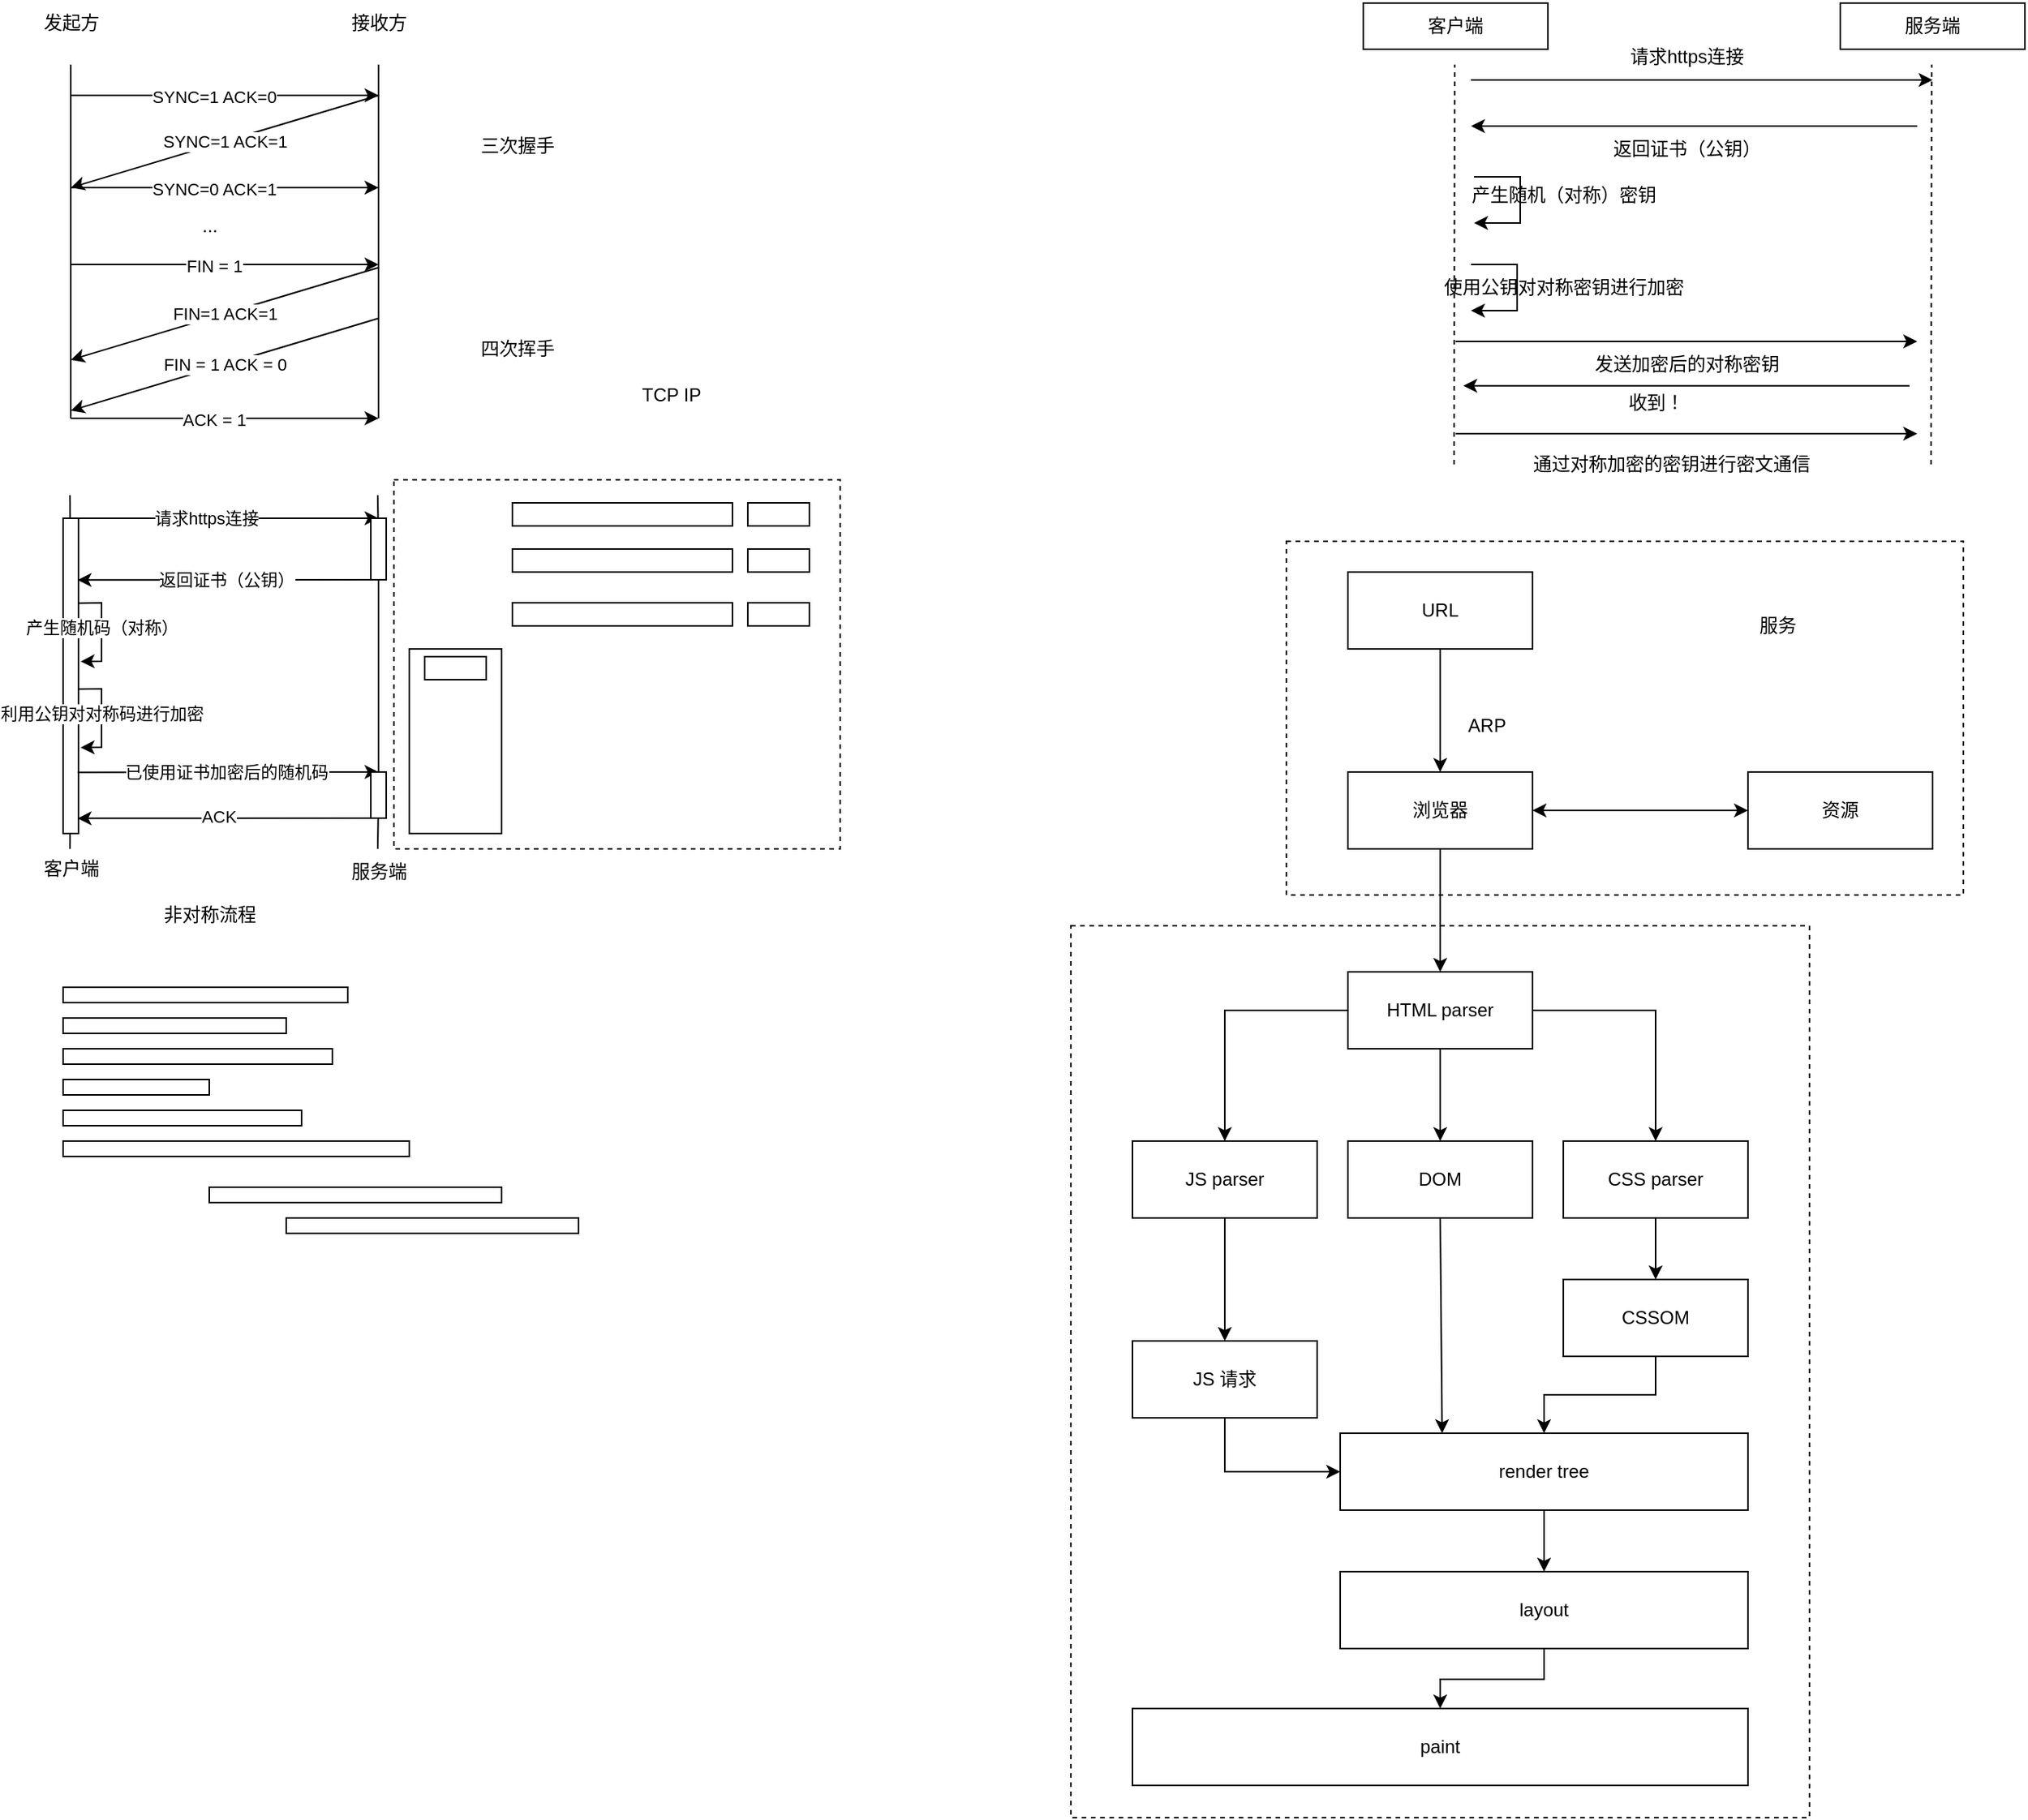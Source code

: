 <mxfile version="24.2.5" type="device">
  <diagram id="9QaqoEUcsIEGfBQhGI3q" name="Page-1">
    <mxGraphModel dx="1719" dy="553" grid="1" gridSize="10" guides="1" tooltips="1" connect="1" arrows="1" fold="1" page="1" pageScale="1" pageWidth="827" pageHeight="1169" math="0" shadow="0">
      <root>
        <mxCell id="0" />
        <mxCell id="1" parent="0" />
        <mxCell id="NIXMcVI8Ff-R636Ted0A-59" value="" style="rounded=0;whiteSpace=wrap;html=1;dashed=1;" vertex="1" parent="1">
          <mxGeometry x="-510" y="370" width="290" height="240" as="geometry" />
        </mxCell>
        <mxCell id="NIXMcVI8Ff-R636Ted0A-58" value="" style="rounded=0;whiteSpace=wrap;html=1;" vertex="1" parent="1">
          <mxGeometry x="-500" y="480" width="60" height="120" as="geometry" />
        </mxCell>
        <mxCell id="UWeIgNCarTInUxtCSZPL-55" value="" style="rounded=0;whiteSpace=wrap;html=1;dashed=1;" parent="1" vertex="1">
          <mxGeometry x="-70" y="660" width="480" height="580" as="geometry" />
        </mxCell>
        <mxCell id="UWeIgNCarTInUxtCSZPL-30" value="" style="rounded=0;whiteSpace=wrap;dashed=1;" parent="1" vertex="1">
          <mxGeometry x="70" y="410" width="440" height="230" as="geometry" />
        </mxCell>
        <mxCell id="UWeIgNCarTInUxtCSZPL-1" value="客户端" style="rounded=0;whiteSpace=wrap;html=1;" parent="1" vertex="1">
          <mxGeometry x="120" y="60" width="120" height="30" as="geometry" />
        </mxCell>
        <mxCell id="UWeIgNCarTInUxtCSZPL-2" value="服务端" style="rounded=0;whiteSpace=wrap;html=1;" parent="1" vertex="1">
          <mxGeometry x="430" y="60" width="120" height="30" as="geometry" />
        </mxCell>
        <mxCell id="UWeIgNCarTInUxtCSZPL-4" value="" style="endArrow=none;dashed=1;html=1;rounded=0;" parent="1" edge="1">
          <mxGeometry width="50" height="50" relative="1" as="geometry">
            <mxPoint x="179" y="360" as="sourcePoint" />
            <mxPoint x="179.41" y="100" as="targetPoint" />
          </mxGeometry>
        </mxCell>
        <mxCell id="UWeIgNCarTInUxtCSZPL-5" value="" style="endArrow=none;dashed=1;html=1;rounded=0;" parent="1" edge="1">
          <mxGeometry width="50" height="50" relative="1" as="geometry">
            <mxPoint x="489" y="360" as="sourcePoint" />
            <mxPoint x="489.41" y="100" as="targetPoint" />
          </mxGeometry>
        </mxCell>
        <mxCell id="UWeIgNCarTInUxtCSZPL-6" value="" style="endArrow=classic;html=1;rounded=0;" parent="1" edge="1">
          <mxGeometry width="50" height="50" relative="1" as="geometry">
            <mxPoint x="190" y="110" as="sourcePoint" />
            <mxPoint x="490" y="110" as="targetPoint" />
          </mxGeometry>
        </mxCell>
        <mxCell id="UWeIgNCarTInUxtCSZPL-7" value="请求https连接" style="text;html=1;align=center;verticalAlign=middle;resizable=0;points=[];autosize=1;strokeColor=none;fillColor=none;" parent="1" vertex="1">
          <mxGeometry x="280" y="80" width="100" height="30" as="geometry" />
        </mxCell>
        <mxCell id="UWeIgNCarTInUxtCSZPL-8" value="" style="endArrow=classic;html=1;rounded=0;" parent="1" edge="1">
          <mxGeometry width="50" height="50" relative="1" as="geometry">
            <mxPoint x="480" y="140" as="sourcePoint" />
            <mxPoint x="190" y="140" as="targetPoint" />
          </mxGeometry>
        </mxCell>
        <mxCell id="UWeIgNCarTInUxtCSZPL-9" value="返回证书（公钥）" style="text;html=1;align=center;verticalAlign=middle;resizable=0;points=[];autosize=1;strokeColor=none;fillColor=none;" parent="1" vertex="1">
          <mxGeometry x="270" y="140" width="120" height="30" as="geometry" />
        </mxCell>
        <mxCell id="UWeIgNCarTInUxtCSZPL-10" value="" style="endArrow=classic;html=1;rounded=0;" parent="1" edge="1">
          <mxGeometry width="50" height="50" relative="1" as="geometry">
            <mxPoint x="192" y="173" as="sourcePoint" />
            <mxPoint x="192" y="203" as="targetPoint" />
            <Array as="points">
              <mxPoint x="222" y="173" />
              <mxPoint x="222" y="203" />
            </Array>
          </mxGeometry>
        </mxCell>
        <mxCell id="UWeIgNCarTInUxtCSZPL-11" value="产生随机（对称）密钥" style="text;html=1;align=center;verticalAlign=middle;resizable=0;points=[];autosize=1;strokeColor=none;fillColor=none;" parent="1" vertex="1">
          <mxGeometry x="180" y="170" width="140" height="30" as="geometry" />
        </mxCell>
        <mxCell id="UWeIgNCarTInUxtCSZPL-12" value="" style="endArrow=classic;html=1;rounded=0;" parent="1" edge="1">
          <mxGeometry width="50" height="50" relative="1" as="geometry">
            <mxPoint x="190" y="230" as="sourcePoint" />
            <mxPoint x="190" y="260" as="targetPoint" />
            <Array as="points">
              <mxPoint x="220" y="230" />
              <mxPoint x="220" y="260" />
            </Array>
          </mxGeometry>
        </mxCell>
        <mxCell id="UWeIgNCarTInUxtCSZPL-13" value="使用公钥对对称密钥进行加密" style="text;html=1;align=center;verticalAlign=middle;resizable=0;points=[];autosize=1;strokeColor=none;fillColor=none;" parent="1" vertex="1">
          <mxGeometry x="160" y="230" width="180" height="30" as="geometry" />
        </mxCell>
        <mxCell id="UWeIgNCarTInUxtCSZPL-14" value="" style="endArrow=classic;html=1;rounded=0;" parent="1" edge="1">
          <mxGeometry width="50" height="50" relative="1" as="geometry">
            <mxPoint x="180" y="280" as="sourcePoint" />
            <mxPoint x="480" y="280" as="targetPoint" />
          </mxGeometry>
        </mxCell>
        <mxCell id="UWeIgNCarTInUxtCSZPL-16" value="发送加密后的对称密钥" style="text;html=1;align=center;verticalAlign=middle;resizable=0;points=[];autosize=1;strokeColor=none;fillColor=none;" parent="1" vertex="1">
          <mxGeometry x="260" y="280" width="140" height="30" as="geometry" />
        </mxCell>
        <mxCell id="UWeIgNCarTInUxtCSZPL-18" value="" style="endArrow=classic;html=1;rounded=0;" parent="1" edge="1">
          <mxGeometry width="50" height="50" relative="1" as="geometry">
            <mxPoint x="475" y="308.82" as="sourcePoint" />
            <mxPoint x="185" y="308.82" as="targetPoint" />
          </mxGeometry>
        </mxCell>
        <mxCell id="UWeIgNCarTInUxtCSZPL-19" value="收到！" style="text;html=1;align=center;verticalAlign=middle;resizable=0;points=[];autosize=1;strokeColor=none;fillColor=none;" parent="1" vertex="1">
          <mxGeometry x="280" y="305" width="60" height="30" as="geometry" />
        </mxCell>
        <mxCell id="UWeIgNCarTInUxtCSZPL-20" value="" style="endArrow=classic;html=1;rounded=0;" parent="1" edge="1">
          <mxGeometry width="50" height="50" relative="1" as="geometry">
            <mxPoint x="180" y="340" as="sourcePoint" />
            <mxPoint x="480" y="340" as="targetPoint" />
          </mxGeometry>
        </mxCell>
        <mxCell id="UWeIgNCarTInUxtCSZPL-21" value="通过对称加密的密钥进行密文通信" style="text;html=1;align=center;verticalAlign=middle;resizable=0;points=[];autosize=1;strokeColor=none;fillColor=none;" parent="1" vertex="1">
          <mxGeometry x="220" y="345" width="200" height="30" as="geometry" />
        </mxCell>
        <mxCell id="UWeIgNCarTInUxtCSZPL-24" value="" style="edgeStyle=orthogonalEdgeStyle;rounded=0;orthogonalLoop=1;jettySize=auto;html=1;" parent="1" source="UWeIgNCarTInUxtCSZPL-22" target="UWeIgNCarTInUxtCSZPL-23" edge="1">
          <mxGeometry relative="1" as="geometry" />
        </mxCell>
        <mxCell id="UWeIgNCarTInUxtCSZPL-22" value="URL" style="rounded=0;whiteSpace=wrap;html=1;" parent="1" vertex="1">
          <mxGeometry x="110" y="430" width="120" height="50" as="geometry" />
        </mxCell>
        <mxCell id="UWeIgNCarTInUxtCSZPL-33" value="" style="edgeStyle=orthogonalEdgeStyle;rounded=0;orthogonalLoop=1;jettySize=auto;html=1;" parent="1" source="UWeIgNCarTInUxtCSZPL-23" target="UWeIgNCarTInUxtCSZPL-32" edge="1">
          <mxGeometry relative="1" as="geometry" />
        </mxCell>
        <mxCell id="UWeIgNCarTInUxtCSZPL-23" value="浏览器" style="rounded=0;whiteSpace=wrap;html=1;" parent="1" vertex="1">
          <mxGeometry x="110" y="560" width="120" height="50" as="geometry" />
        </mxCell>
        <mxCell id="UWeIgNCarTInUxtCSZPL-25" value="ARP" style="text;html=1;align=center;verticalAlign=middle;resizable=0;points=[];autosize=1;strokeColor=none;fillColor=none;" parent="1" vertex="1">
          <mxGeometry x="175" y="515" width="50" height="30" as="geometry" />
        </mxCell>
        <mxCell id="UWeIgNCarTInUxtCSZPL-28" value="" style="endArrow=classic;startArrow=classic;html=1;rounded=0;exitX=1;exitY=0.5;exitDx=0;exitDy=0;" parent="1" source="UWeIgNCarTInUxtCSZPL-23" edge="1">
          <mxGeometry width="50" height="50" relative="1" as="geometry">
            <mxPoint x="330" y="540" as="sourcePoint" />
            <mxPoint x="370" y="585" as="targetPoint" />
          </mxGeometry>
        </mxCell>
        <mxCell id="UWeIgNCarTInUxtCSZPL-29" value="资源" style="rounded=0;whiteSpace=wrap;html=1;" parent="1" vertex="1">
          <mxGeometry x="370" y="560" width="120" height="50" as="geometry" />
        </mxCell>
        <mxCell id="UWeIgNCarTInUxtCSZPL-31" value="服务" style="text;html=1;align=center;verticalAlign=middle;resizable=0;points=[];autosize=1;strokeColor=none;fillColor=none;" parent="1" vertex="1">
          <mxGeometry x="364" y="450" width="50" height="30" as="geometry" />
        </mxCell>
        <mxCell id="UWeIgNCarTInUxtCSZPL-42" value="" style="edgeStyle=orthogonalEdgeStyle;rounded=0;orthogonalLoop=1;jettySize=auto;html=1;" parent="1" source="UWeIgNCarTInUxtCSZPL-32" target="UWeIgNCarTInUxtCSZPL-34" edge="1">
          <mxGeometry relative="1" as="geometry" />
        </mxCell>
        <mxCell id="UWeIgNCarTInUxtCSZPL-32" value="HTML parser" style="rounded=0;whiteSpace=wrap;html=1;" parent="1" vertex="1">
          <mxGeometry x="110" y="690" width="120" height="50" as="geometry" />
        </mxCell>
        <mxCell id="UWeIgNCarTInUxtCSZPL-34" value="DOM" style="rounded=0;whiteSpace=wrap;html=1;" parent="1" vertex="1">
          <mxGeometry x="110" y="800" width="120" height="50" as="geometry" />
        </mxCell>
        <mxCell id="UWeIgNCarTInUxtCSZPL-46" value="" style="edgeStyle=orthogonalEdgeStyle;rounded=0;orthogonalLoop=1;jettySize=auto;html=1;" parent="1" source="UWeIgNCarTInUxtCSZPL-35" target="UWeIgNCarTInUxtCSZPL-45" edge="1">
          <mxGeometry relative="1" as="geometry" />
        </mxCell>
        <mxCell id="UWeIgNCarTInUxtCSZPL-35" value="JS parser" style="rounded=0;whiteSpace=wrap;html=1;" parent="1" vertex="1">
          <mxGeometry x="-30" y="800" width="120" height="50" as="geometry" />
        </mxCell>
        <mxCell id="UWeIgNCarTInUxtCSZPL-38" value="" style="edgeStyle=orthogonalEdgeStyle;rounded=0;orthogonalLoop=1;jettySize=auto;html=1;" parent="1" source="UWeIgNCarTInUxtCSZPL-36" target="UWeIgNCarTInUxtCSZPL-37" edge="1">
          <mxGeometry relative="1" as="geometry" />
        </mxCell>
        <mxCell id="UWeIgNCarTInUxtCSZPL-36" value="CSS parser" style="rounded=0;whiteSpace=wrap;html=1;" parent="1" vertex="1">
          <mxGeometry x="250" y="800" width="120" height="50" as="geometry" />
        </mxCell>
        <mxCell id="UWeIgNCarTInUxtCSZPL-40" value="" style="edgeStyle=orthogonalEdgeStyle;rounded=0;orthogonalLoop=1;jettySize=auto;html=1;" parent="1" source="UWeIgNCarTInUxtCSZPL-37" target="UWeIgNCarTInUxtCSZPL-39" edge="1">
          <mxGeometry relative="1" as="geometry" />
        </mxCell>
        <mxCell id="UWeIgNCarTInUxtCSZPL-37" value="CSSOM" style="rounded=0;whiteSpace=wrap;html=1;" parent="1" vertex="1">
          <mxGeometry x="250" y="890" width="120" height="50" as="geometry" />
        </mxCell>
        <mxCell id="UWeIgNCarTInUxtCSZPL-51" value="" style="edgeStyle=orthogonalEdgeStyle;rounded=0;orthogonalLoop=1;jettySize=auto;html=1;" parent="1" source="UWeIgNCarTInUxtCSZPL-39" target="UWeIgNCarTInUxtCSZPL-50" edge="1">
          <mxGeometry relative="1" as="geometry" />
        </mxCell>
        <mxCell id="UWeIgNCarTInUxtCSZPL-39" value="render tree" style="rounded=0;whiteSpace=wrap;html=1;" parent="1" vertex="1">
          <mxGeometry x="105" y="990" width="265" height="50" as="geometry" />
        </mxCell>
        <mxCell id="UWeIgNCarTInUxtCSZPL-41" value="" style="endArrow=classic;html=1;rounded=0;exitX=0.5;exitY=1;exitDx=0;exitDy=0;entryX=0.25;entryY=0;entryDx=0;entryDy=0;" parent="1" source="UWeIgNCarTInUxtCSZPL-34" target="UWeIgNCarTInUxtCSZPL-39" edge="1">
          <mxGeometry width="50" height="50" relative="1" as="geometry">
            <mxPoint x="220" y="890" as="sourcePoint" />
            <mxPoint x="270" y="840" as="targetPoint" />
          </mxGeometry>
        </mxCell>
        <mxCell id="UWeIgNCarTInUxtCSZPL-43" value="" style="endArrow=classic;html=1;rounded=0;exitX=1;exitY=0.5;exitDx=0;exitDy=0;entryX=0.5;entryY=0;entryDx=0;entryDy=0;" parent="1" source="UWeIgNCarTInUxtCSZPL-32" target="UWeIgNCarTInUxtCSZPL-36" edge="1">
          <mxGeometry width="50" height="50" relative="1" as="geometry">
            <mxPoint x="220" y="890" as="sourcePoint" />
            <mxPoint x="270" y="840" as="targetPoint" />
            <Array as="points">
              <mxPoint x="310" y="715" />
            </Array>
          </mxGeometry>
        </mxCell>
        <mxCell id="UWeIgNCarTInUxtCSZPL-44" value="" style="endArrow=classic;html=1;rounded=0;exitX=0;exitY=0.5;exitDx=0;exitDy=0;entryX=0.5;entryY=0;entryDx=0;entryDy=0;" parent="1" source="UWeIgNCarTInUxtCSZPL-32" target="UWeIgNCarTInUxtCSZPL-35" edge="1">
          <mxGeometry width="50" height="50" relative="1" as="geometry">
            <mxPoint x="240.0" y="725" as="sourcePoint" />
            <mxPoint x="320.0" y="810" as="targetPoint" />
            <Array as="points">
              <mxPoint x="30" y="715" />
            </Array>
          </mxGeometry>
        </mxCell>
        <mxCell id="UWeIgNCarTInUxtCSZPL-45" value="JS 请求" style="rounded=0;whiteSpace=wrap;html=1;" parent="1" vertex="1">
          <mxGeometry x="-30" y="930" width="120" height="50" as="geometry" />
        </mxCell>
        <mxCell id="UWeIgNCarTInUxtCSZPL-49" value="" style="endArrow=classic;html=1;rounded=0;exitX=0.5;exitY=1;exitDx=0;exitDy=0;entryX=0;entryY=0.5;entryDx=0;entryDy=0;" parent="1" source="UWeIgNCarTInUxtCSZPL-45" target="UWeIgNCarTInUxtCSZPL-39" edge="1">
          <mxGeometry width="50" height="50" relative="1" as="geometry">
            <mxPoint x="120" y="930" as="sourcePoint" />
            <mxPoint x="170" y="880" as="targetPoint" />
            <Array as="points">
              <mxPoint x="30" y="1015" />
            </Array>
          </mxGeometry>
        </mxCell>
        <mxCell id="UWeIgNCarTInUxtCSZPL-54" value="" style="edgeStyle=orthogonalEdgeStyle;rounded=0;orthogonalLoop=1;jettySize=auto;html=1;" parent="1" source="UWeIgNCarTInUxtCSZPL-50" target="UWeIgNCarTInUxtCSZPL-53" edge="1">
          <mxGeometry relative="1" as="geometry" />
        </mxCell>
        <mxCell id="UWeIgNCarTInUxtCSZPL-50" value="layout" style="rounded=0;whiteSpace=wrap;html=1;" parent="1" vertex="1">
          <mxGeometry x="105" y="1080" width="265" height="50" as="geometry" />
        </mxCell>
        <mxCell id="UWeIgNCarTInUxtCSZPL-53" value="paint" style="rounded=0;whiteSpace=wrap;html=1;" parent="1" vertex="1">
          <mxGeometry x="-30" y="1169" width="400" height="50" as="geometry" />
        </mxCell>
        <mxCell id="NIXMcVI8Ff-R636Ted0A-1" value="" style="endArrow=none;html=1;rounded=0;" edge="1" parent="1">
          <mxGeometry width="50" height="50" relative="1" as="geometry">
            <mxPoint x="-720" y="330" as="sourcePoint" />
            <mxPoint x="-720" y="100" as="targetPoint" />
          </mxGeometry>
        </mxCell>
        <mxCell id="NIXMcVI8Ff-R636Ted0A-2" value="发起方" style="text;html=1;align=center;verticalAlign=middle;resizable=0;points=[];autosize=1;strokeColor=none;fillColor=none;" vertex="1" parent="1">
          <mxGeometry x="-750" y="58" width="60" height="30" as="geometry" />
        </mxCell>
        <mxCell id="NIXMcVI8Ff-R636Ted0A-3" value="" style="endArrow=none;html=1;rounded=0;" edge="1" parent="1">
          <mxGeometry width="50" height="50" relative="1" as="geometry">
            <mxPoint x="-520" y="330" as="sourcePoint" />
            <mxPoint x="-520" y="100" as="targetPoint" />
          </mxGeometry>
        </mxCell>
        <mxCell id="NIXMcVI8Ff-R636Ted0A-4" value="接收方" style="text;html=1;align=center;verticalAlign=middle;resizable=0;points=[];autosize=1;strokeColor=none;fillColor=none;" vertex="1" parent="1">
          <mxGeometry x="-550" y="58" width="60" height="30" as="geometry" />
        </mxCell>
        <mxCell id="NIXMcVI8Ff-R636Ted0A-5" value="" style="endArrow=classic;html=1;rounded=0;" edge="1" parent="1">
          <mxGeometry width="50" height="50" relative="1" as="geometry">
            <mxPoint x="-720" y="120" as="sourcePoint" />
            <mxPoint x="-520" y="120" as="targetPoint" />
          </mxGeometry>
        </mxCell>
        <mxCell id="NIXMcVI8Ff-R636Ted0A-6" value="SYNC=1 ACK=0" style="edgeLabel;html=1;align=center;verticalAlign=middle;resizable=0;points=[];" vertex="1" connectable="0" parent="NIXMcVI8Ff-R636Ted0A-5">
          <mxGeometry x="-0.074" y="-1" relative="1" as="geometry">
            <mxPoint as="offset" />
          </mxGeometry>
        </mxCell>
        <mxCell id="NIXMcVI8Ff-R636Ted0A-7" value="SYNC=1 ACK=1" style="endArrow=classic;html=1;rounded=0;" edge="1" parent="1">
          <mxGeometry x="-0.004" width="50" height="50" relative="1" as="geometry">
            <mxPoint x="-520" y="120" as="sourcePoint" />
            <mxPoint x="-720" y="180" as="targetPoint" />
            <mxPoint as="offset" />
          </mxGeometry>
        </mxCell>
        <mxCell id="NIXMcVI8Ff-R636Ted0A-8" value="" style="endArrow=classic;html=1;rounded=0;" edge="1" parent="1">
          <mxGeometry width="50" height="50" relative="1" as="geometry">
            <mxPoint x="-720" y="180" as="sourcePoint" />
            <mxPoint x="-520" y="180" as="targetPoint" />
          </mxGeometry>
        </mxCell>
        <mxCell id="NIXMcVI8Ff-R636Ted0A-9" value="SYNC=0 ACK=1" style="edgeLabel;html=1;align=center;verticalAlign=middle;resizable=0;points=[];" vertex="1" connectable="0" parent="NIXMcVI8Ff-R636Ted0A-8">
          <mxGeometry x="-0.074" y="-1" relative="1" as="geometry">
            <mxPoint as="offset" />
          </mxGeometry>
        </mxCell>
        <mxCell id="NIXMcVI8Ff-R636Ted0A-10" value="三次握手" style="text;html=1;align=center;verticalAlign=middle;resizable=0;points=[];autosize=1;strokeColor=none;fillColor=none;" vertex="1" parent="1">
          <mxGeometry x="-465" y="138" width="70" height="30" as="geometry" />
        </mxCell>
        <mxCell id="NIXMcVI8Ff-R636Ted0A-12" value="..." style="text;html=1;align=center;verticalAlign=middle;resizable=0;points=[];autosize=1;strokeColor=none;fillColor=none;" vertex="1" parent="1">
          <mxGeometry x="-645" y="190" width="30" height="30" as="geometry" />
        </mxCell>
        <mxCell id="NIXMcVI8Ff-R636Ted0A-13" value="" style="endArrow=classic;html=1;rounded=0;" edge="1" parent="1">
          <mxGeometry width="50" height="50" relative="1" as="geometry">
            <mxPoint x="-720" y="230" as="sourcePoint" />
            <mxPoint x="-520" y="230" as="targetPoint" />
          </mxGeometry>
        </mxCell>
        <mxCell id="NIXMcVI8Ff-R636Ted0A-14" value="FIN = 1" style="edgeLabel;html=1;align=center;verticalAlign=middle;resizable=0;points=[];" vertex="1" connectable="0" parent="NIXMcVI8Ff-R636Ted0A-13">
          <mxGeometry x="-0.074" y="-1" relative="1" as="geometry">
            <mxPoint as="offset" />
          </mxGeometry>
        </mxCell>
        <mxCell id="NIXMcVI8Ff-R636Ted0A-15" value="FIN=1 ACK=1" style="endArrow=classic;html=1;rounded=0;" edge="1" parent="1">
          <mxGeometry x="-0.004" width="50" height="50" relative="1" as="geometry">
            <mxPoint x="-520" y="232" as="sourcePoint" />
            <mxPoint x="-720" y="292" as="targetPoint" />
            <mxPoint as="offset" />
          </mxGeometry>
        </mxCell>
        <mxCell id="NIXMcVI8Ff-R636Ted0A-16" value="FIN = 1 ACK = 0" style="endArrow=classic;html=1;rounded=0;" edge="1" parent="1">
          <mxGeometry x="-0.004" width="50" height="50" relative="1" as="geometry">
            <mxPoint x="-520" y="265" as="sourcePoint" />
            <mxPoint x="-720" y="325" as="targetPoint" />
            <mxPoint as="offset" />
          </mxGeometry>
        </mxCell>
        <mxCell id="NIXMcVI8Ff-R636Ted0A-17" value="" style="endArrow=classic;html=1;rounded=0;" edge="1" parent="1">
          <mxGeometry width="50" height="50" relative="1" as="geometry">
            <mxPoint x="-720" y="330" as="sourcePoint" />
            <mxPoint x="-520" y="330" as="targetPoint" />
          </mxGeometry>
        </mxCell>
        <mxCell id="NIXMcVI8Ff-R636Ted0A-18" value="ACK = 1" style="edgeLabel;html=1;align=center;verticalAlign=middle;resizable=0;points=[];" vertex="1" connectable="0" parent="NIXMcVI8Ff-R636Ted0A-17">
          <mxGeometry x="-0.074" y="-1" relative="1" as="geometry">
            <mxPoint as="offset" />
          </mxGeometry>
        </mxCell>
        <mxCell id="NIXMcVI8Ff-R636Ted0A-19" value="四次挥手" style="text;html=1;align=center;verticalAlign=middle;resizable=0;points=[];autosize=1;strokeColor=none;fillColor=none;" vertex="1" parent="1">
          <mxGeometry x="-465" y="270" width="70" height="30" as="geometry" />
        </mxCell>
        <mxCell id="NIXMcVI8Ff-R636Ted0A-21" value="" style="endArrow=none;html=1;rounded=0;" edge="1" parent="1" source="NIXMcVI8Ff-R636Ted0A-25">
          <mxGeometry width="50" height="50" relative="1" as="geometry">
            <mxPoint x="-720.5" y="610" as="sourcePoint" />
            <mxPoint x="-720.5" y="380" as="targetPoint" />
          </mxGeometry>
        </mxCell>
        <mxCell id="NIXMcVI8Ff-R636Ted0A-22" value="" style="endArrow=none;html=1;rounded=0;" edge="1" parent="1" source="NIXMcVI8Ff-R636Ted0A-28">
          <mxGeometry width="50" height="50" relative="1" as="geometry">
            <mxPoint x="-520.5" y="610" as="sourcePoint" />
            <mxPoint x="-520.5" y="380" as="targetPoint" />
          </mxGeometry>
        </mxCell>
        <mxCell id="NIXMcVI8Ff-R636Ted0A-23" value="客户端" style="text;html=1;align=center;verticalAlign=middle;resizable=0;points=[];autosize=1;strokeColor=none;fillColor=none;" vertex="1" parent="1">
          <mxGeometry x="-750" y="608" width="60" height="30" as="geometry" />
        </mxCell>
        <mxCell id="NIXMcVI8Ff-R636Ted0A-24" value="服务端" style="text;html=1;align=center;verticalAlign=middle;resizable=0;points=[];autosize=1;strokeColor=none;fillColor=none;" vertex="1" parent="1">
          <mxGeometry x="-550" y="610" width="60" height="30" as="geometry" />
        </mxCell>
        <mxCell id="NIXMcVI8Ff-R636Ted0A-26" value="" style="endArrow=none;html=1;rounded=0;" edge="1" parent="1" target="NIXMcVI8Ff-R636Ted0A-25">
          <mxGeometry width="50" height="50" relative="1" as="geometry">
            <mxPoint x="-720.5" y="610" as="sourcePoint" />
            <mxPoint x="-720.5" y="380" as="targetPoint" />
          </mxGeometry>
        </mxCell>
        <mxCell id="NIXMcVI8Ff-R636Ted0A-25" value="" style="rounded=0;whiteSpace=wrap;html=1;" vertex="1" parent="1">
          <mxGeometry x="-725" y="395" width="10" height="205" as="geometry" />
        </mxCell>
        <mxCell id="NIXMcVI8Ff-R636Ted0A-27" value="" style="endArrow=classic;html=1;rounded=0;exitX=0.75;exitY=0;exitDx=0;exitDy=0;" edge="1" parent="1" source="NIXMcVI8Ff-R636Ted0A-25">
          <mxGeometry width="50" height="50" relative="1" as="geometry">
            <mxPoint x="-430" y="470" as="sourcePoint" />
            <mxPoint x="-520" y="395" as="targetPoint" />
          </mxGeometry>
        </mxCell>
        <mxCell id="NIXMcVI8Ff-R636Ted0A-30" value="请求https连接" style="edgeLabel;html=1;align=center;verticalAlign=middle;resizable=0;points=[];" vertex="1" connectable="0" parent="NIXMcVI8Ff-R636Ted0A-27">
          <mxGeometry x="-0.14" relative="1" as="geometry">
            <mxPoint as="offset" />
          </mxGeometry>
        </mxCell>
        <mxCell id="NIXMcVI8Ff-R636Ted0A-29" value="" style="endArrow=none;html=1;rounded=0;" edge="1" parent="1" source="NIXMcVI8Ff-R636Ted0A-40" target="NIXMcVI8Ff-R636Ted0A-28">
          <mxGeometry width="50" height="50" relative="1" as="geometry">
            <mxPoint x="-520.5" y="610" as="sourcePoint" />
            <mxPoint x="-520.5" y="380" as="targetPoint" />
          </mxGeometry>
        </mxCell>
        <mxCell id="NIXMcVI8Ff-R636Ted0A-28" value="" style="rounded=0;whiteSpace=wrap;html=1;" vertex="1" parent="1">
          <mxGeometry x="-525" y="395" width="10" height="40" as="geometry" />
        </mxCell>
        <mxCell id="NIXMcVI8Ff-R636Ted0A-31" value="" style="endArrow=classic;html=1;rounded=0;exitX=0.5;exitY=1;exitDx=0;exitDy=0;entryX=0.94;entryY=0.196;entryDx=0;entryDy=0;entryPerimeter=0;" edge="1" parent="1" source="NIXMcVI8Ff-R636Ted0A-28" target="NIXMcVI8Ff-R636Ted0A-25">
          <mxGeometry width="50" height="50" relative="1" as="geometry">
            <mxPoint x="-430" y="470" as="sourcePoint" />
            <mxPoint x="-380" y="420" as="targetPoint" />
          </mxGeometry>
        </mxCell>
        <mxCell id="NIXMcVI8Ff-R636Ted0A-32" value="返回证书（公钥）" style="edgeLabel;html=1;align=center;verticalAlign=middle;resizable=0;points=[];" vertex="1" connectable="0" parent="NIXMcVI8Ff-R636Ted0A-31">
          <mxGeometry x="0.141" y="-1" relative="1" as="geometry">
            <mxPoint x="12" y="1" as="offset" />
          </mxGeometry>
        </mxCell>
        <mxCell id="NIXMcVI8Ff-R636Ted0A-33" value="" style="endArrow=classic;html=1;rounded=0;exitX=1;exitY=0.25;exitDx=0;exitDy=0;entryX=1.14;entryY=0.435;entryDx=0;entryDy=0;entryPerimeter=0;" edge="1" parent="1">
          <mxGeometry width="50" height="50" relative="1" as="geometry">
            <mxPoint x="-715" y="450.25" as="sourcePoint" />
            <mxPoint x="-713.6" y="488.175" as="targetPoint" />
            <Array as="points">
              <mxPoint x="-700" y="450" />
              <mxPoint x="-700" y="488" />
            </Array>
          </mxGeometry>
        </mxCell>
        <mxCell id="NIXMcVI8Ff-R636Ted0A-34" value="产生随机码（对称）" style="edgeLabel;html=1;align=center;verticalAlign=middle;resizable=0;points=[];" vertex="1" connectable="0" parent="NIXMcVI8Ff-R636Ted0A-33">
          <mxGeometry x="-0.063" relative="1" as="geometry">
            <mxPoint as="offset" />
          </mxGeometry>
        </mxCell>
        <mxCell id="NIXMcVI8Ff-R636Ted0A-35" value="" style="endArrow=classic;html=1;rounded=0;exitX=1;exitY=0.25;exitDx=0;exitDy=0;entryX=1.14;entryY=0.435;entryDx=0;entryDy=0;entryPerimeter=0;" edge="1" parent="1">
          <mxGeometry width="50" height="50" relative="1" as="geometry">
            <mxPoint x="-715" y="506.16" as="sourcePoint" />
            <mxPoint x="-713.6" y="544.085" as="targetPoint" />
            <Array as="points">
              <mxPoint x="-700" y="505.91" />
              <mxPoint x="-700" y="543.91" />
            </Array>
          </mxGeometry>
        </mxCell>
        <mxCell id="NIXMcVI8Ff-R636Ted0A-36" value="利用公钥对对称码进行加密" style="edgeLabel;html=1;align=center;verticalAlign=middle;resizable=0;points=[];" vertex="1" connectable="0" parent="NIXMcVI8Ff-R636Ted0A-35">
          <mxGeometry x="-0.063" relative="1" as="geometry">
            <mxPoint as="offset" />
          </mxGeometry>
        </mxCell>
        <mxCell id="NIXMcVI8Ff-R636Ted0A-38" value="" style="endArrow=classic;html=1;rounded=0;exitX=0.94;exitY=0.806;exitDx=0;exitDy=0;exitPerimeter=0;" edge="1" parent="1" source="NIXMcVI8Ff-R636Ted0A-25">
          <mxGeometry width="50" height="50" relative="1" as="geometry">
            <mxPoint x="-430" y="470" as="sourcePoint" />
            <mxPoint x="-520" y="560" as="targetPoint" />
          </mxGeometry>
        </mxCell>
        <mxCell id="NIXMcVI8Ff-R636Ted0A-39" value="已使用证书加密后的随机码" style="edgeLabel;html=1;align=center;verticalAlign=middle;resizable=0;points=[];" vertex="1" connectable="0" parent="NIXMcVI8Ff-R636Ted0A-38">
          <mxGeometry x="-0.213" relative="1" as="geometry">
            <mxPoint x="19" as="offset" />
          </mxGeometry>
        </mxCell>
        <mxCell id="NIXMcVI8Ff-R636Ted0A-41" value="" style="endArrow=none;html=1;rounded=0;" edge="1" parent="1" target="NIXMcVI8Ff-R636Ted0A-40">
          <mxGeometry width="50" height="50" relative="1" as="geometry">
            <mxPoint x="-520.5" y="610" as="sourcePoint" />
            <mxPoint x="-520" y="435" as="targetPoint" />
          </mxGeometry>
        </mxCell>
        <mxCell id="NIXMcVI8Ff-R636Ted0A-40" value="" style="rounded=0;whiteSpace=wrap;html=1;" vertex="1" parent="1">
          <mxGeometry x="-525" y="560" width="10" height="30" as="geometry" />
        </mxCell>
        <mxCell id="NIXMcVI8Ff-R636Ted0A-42" value="" style="endArrow=classic;html=1;rounded=0;exitX=0.25;exitY=1;exitDx=0;exitDy=0;entryX=0.94;entryY=0.952;entryDx=0;entryDy=0;entryPerimeter=0;" edge="1" parent="1" source="NIXMcVI8Ff-R636Ted0A-40" target="NIXMcVI8Ff-R636Ted0A-25">
          <mxGeometry width="50" height="50" relative="1" as="geometry">
            <mxPoint x="-430" y="470" as="sourcePoint" />
            <mxPoint x="-380" y="420" as="targetPoint" />
          </mxGeometry>
        </mxCell>
        <mxCell id="NIXMcVI8Ff-R636Ted0A-43" value="ACK" style="edgeLabel;html=1;align=center;verticalAlign=middle;resizable=0;points=[];" vertex="1" connectable="0" parent="NIXMcVI8Ff-R636Ted0A-42">
          <mxGeometry x="0.058" y="-1" relative="1" as="geometry">
            <mxPoint as="offset" />
          </mxGeometry>
        </mxCell>
        <mxCell id="NIXMcVI8Ff-R636Ted0A-44" value="非对称流程" style="text;html=1;align=center;verticalAlign=middle;resizable=0;points=[];autosize=1;strokeColor=none;fillColor=none;" vertex="1" parent="1">
          <mxGeometry x="-670" y="638" width="80" height="30" as="geometry" />
        </mxCell>
        <mxCell id="NIXMcVI8Ff-R636Ted0A-45" value="" style="rounded=0;whiteSpace=wrap;html=1;" vertex="1" parent="1">
          <mxGeometry x="-490" y="485" width="40" height="15" as="geometry" />
        </mxCell>
        <mxCell id="NIXMcVI8Ff-R636Ted0A-46" value="" style="rounded=0;whiteSpace=wrap;html=1;" vertex="1" parent="1">
          <mxGeometry x="-433" y="385" width="143" height="15" as="geometry" />
        </mxCell>
        <mxCell id="NIXMcVI8Ff-R636Ted0A-47" value="" style="rounded=0;whiteSpace=wrap;html=1;" vertex="1" parent="1">
          <mxGeometry x="-280" y="385" width="40" height="15" as="geometry" />
        </mxCell>
        <mxCell id="NIXMcVI8Ff-R636Ted0A-49" value="" style="rounded=0;whiteSpace=wrap;html=1;" vertex="1" parent="1">
          <mxGeometry x="-433" y="415" width="143" height="15" as="geometry" />
        </mxCell>
        <mxCell id="NIXMcVI8Ff-R636Ted0A-50" value="" style="rounded=0;whiteSpace=wrap;html=1;" vertex="1" parent="1">
          <mxGeometry x="-280" y="415" width="40" height="15" as="geometry" />
        </mxCell>
        <mxCell id="NIXMcVI8Ff-R636Ted0A-56" value="" style="rounded=0;whiteSpace=wrap;html=1;" vertex="1" parent="1">
          <mxGeometry x="-433" y="450" width="143" height="15" as="geometry" />
        </mxCell>
        <mxCell id="NIXMcVI8Ff-R636Ted0A-57" value="" style="rounded=0;whiteSpace=wrap;html=1;" vertex="1" parent="1">
          <mxGeometry x="-280" y="450" width="40" height="15" as="geometry" />
        </mxCell>
        <mxCell id="NIXMcVI8Ff-R636Ted0A-60" value="TCP IP" style="text;html=1;align=center;verticalAlign=middle;resizable=0;points=[];autosize=1;strokeColor=none;fillColor=none;" vertex="1" parent="1">
          <mxGeometry x="-360" y="300" width="60" height="30" as="geometry" />
        </mxCell>
        <mxCell id="NIXMcVI8Ff-R636Ted0A-61" value="" style="rounded=0;whiteSpace=wrap;html=1;" vertex="1" parent="1">
          <mxGeometry x="-725" y="700" width="185" height="10" as="geometry" />
        </mxCell>
        <mxCell id="NIXMcVI8Ff-R636Ted0A-62" value="" style="rounded=0;whiteSpace=wrap;html=1;" vertex="1" parent="1">
          <mxGeometry x="-725" y="720" width="145" height="10" as="geometry" />
        </mxCell>
        <mxCell id="NIXMcVI8Ff-R636Ted0A-63" value="" style="rounded=0;whiteSpace=wrap;html=1;" vertex="1" parent="1">
          <mxGeometry x="-725" y="740" width="175" height="10" as="geometry" />
        </mxCell>
        <mxCell id="NIXMcVI8Ff-R636Ted0A-64" value="" style="rounded=0;whiteSpace=wrap;html=1;" vertex="1" parent="1">
          <mxGeometry x="-725" y="760" width="95" height="10" as="geometry" />
        </mxCell>
        <mxCell id="NIXMcVI8Ff-R636Ted0A-65" value="" style="rounded=0;whiteSpace=wrap;html=1;" vertex="1" parent="1">
          <mxGeometry x="-725" y="800" width="225" height="10" as="geometry" />
        </mxCell>
        <mxCell id="NIXMcVI8Ff-R636Ted0A-66" value="" style="rounded=0;whiteSpace=wrap;html=1;" vertex="1" parent="1">
          <mxGeometry x="-725" y="780" width="155" height="10" as="geometry" />
        </mxCell>
        <mxCell id="NIXMcVI8Ff-R636Ted0A-67" value="" style="rounded=0;whiteSpace=wrap;html=1;" vertex="1" parent="1">
          <mxGeometry x="-630" y="830" width="190" height="10" as="geometry" />
        </mxCell>
        <mxCell id="NIXMcVI8Ff-R636Ted0A-69" value="" style="rounded=0;whiteSpace=wrap;html=1;" vertex="1" parent="1">
          <mxGeometry x="-580" y="850" width="190" height="10" as="geometry" />
        </mxCell>
      </root>
    </mxGraphModel>
  </diagram>
</mxfile>
